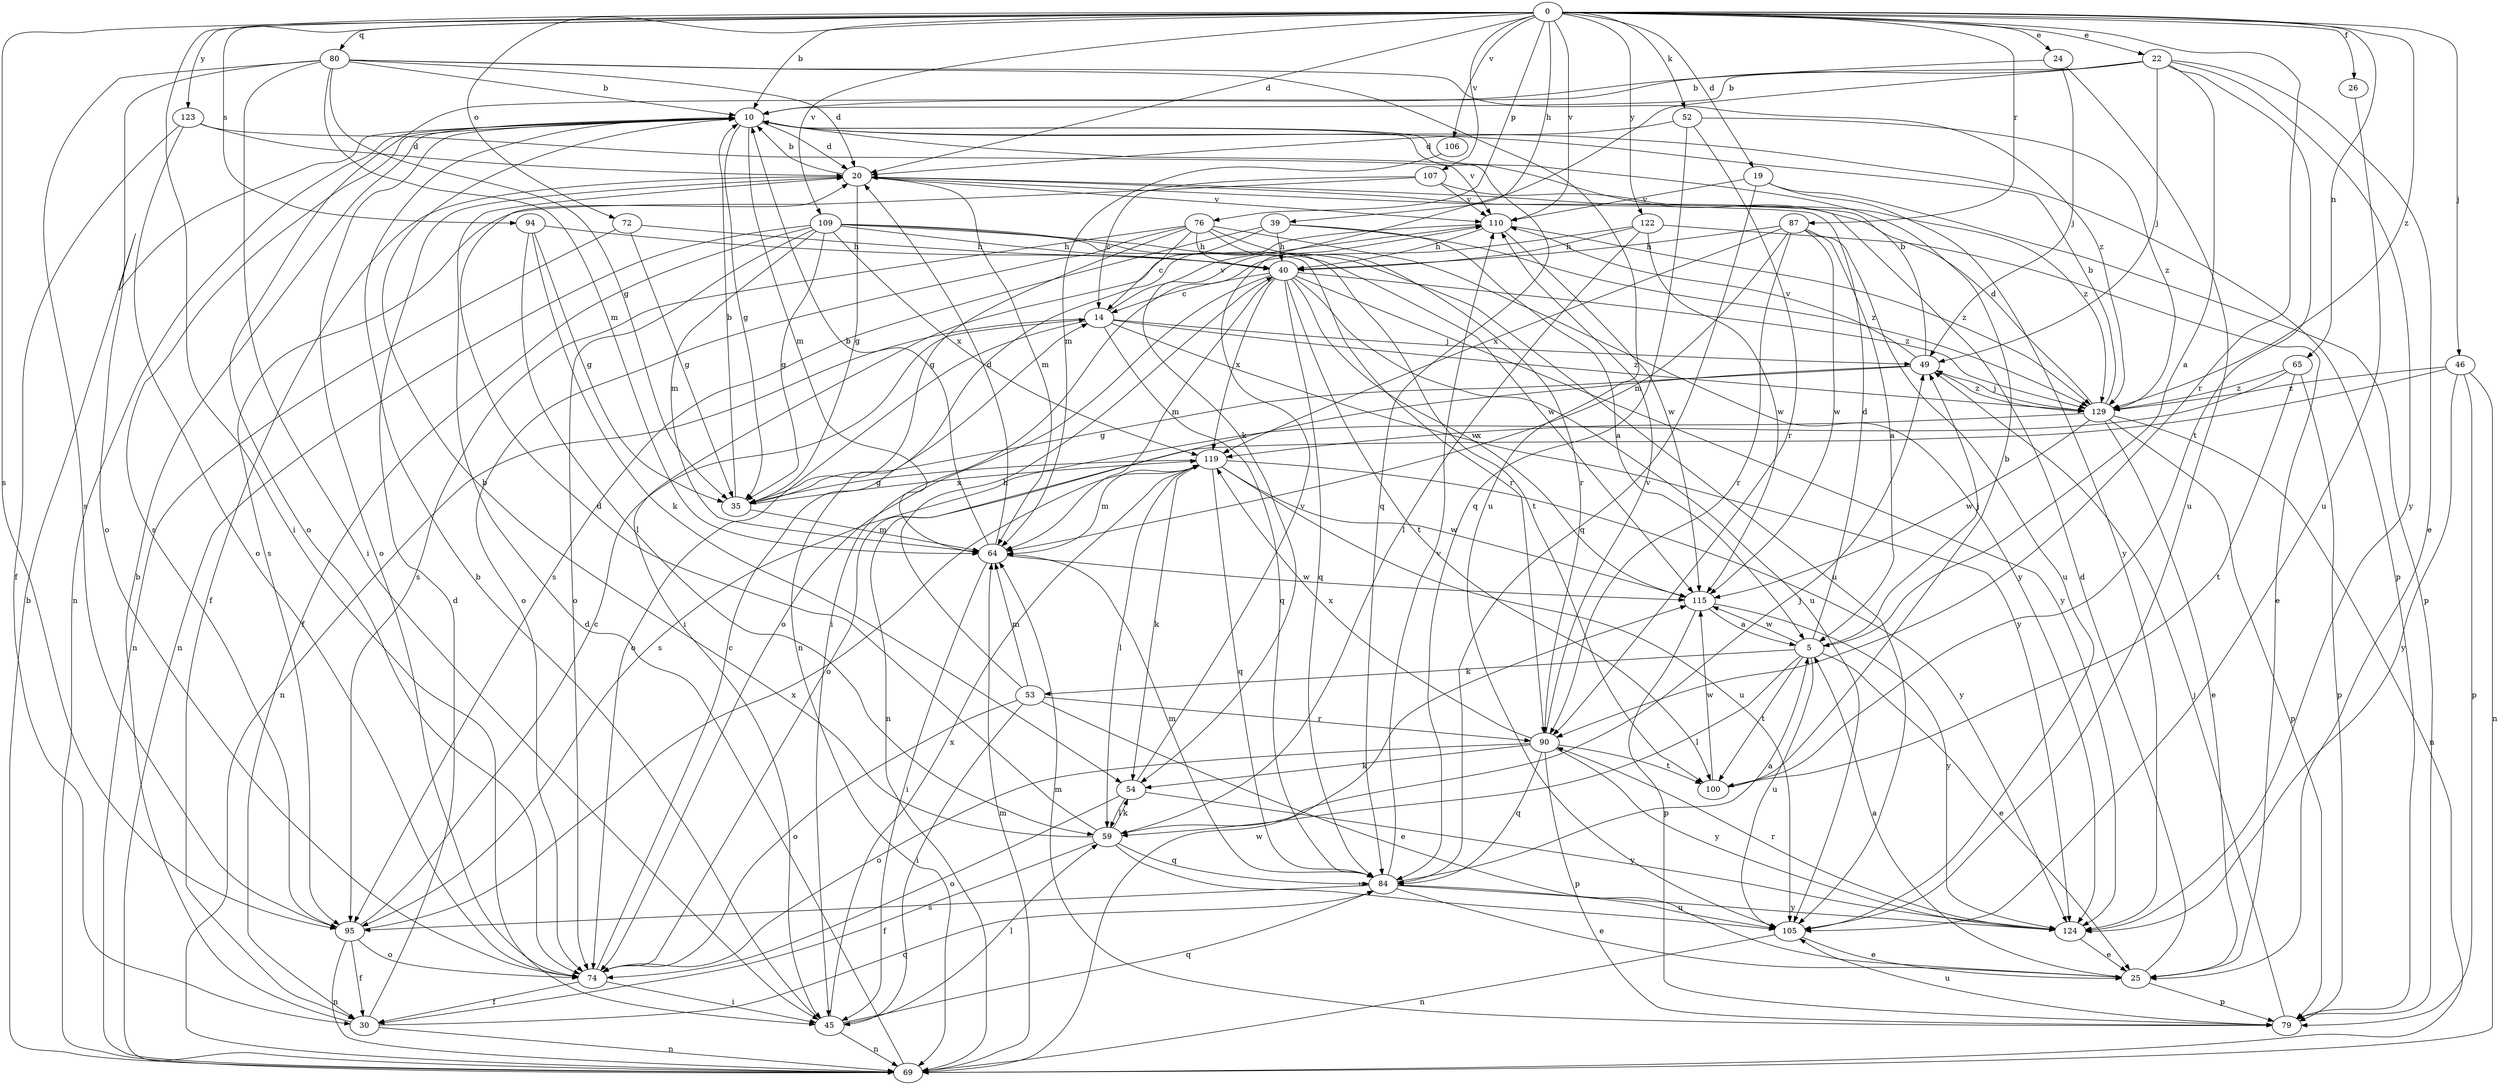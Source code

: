 strict digraph  {
0;
5;
10;
14;
19;
20;
22;
24;
25;
26;
30;
35;
39;
40;
45;
46;
49;
52;
53;
54;
59;
64;
65;
69;
72;
74;
76;
79;
80;
84;
87;
90;
94;
95;
100;
105;
106;
107;
109;
110;
115;
119;
122;
123;
124;
129;
0 -> 10  [label=b];
0 -> 19  [label=d];
0 -> 20  [label=d];
0 -> 22  [label=e];
0 -> 24  [label=e];
0 -> 26  [label=f];
0 -> 39  [label=h];
0 -> 45  [label=i];
0 -> 46  [label=j];
0 -> 52  [label=k];
0 -> 65  [label=n];
0 -> 72  [label=o];
0 -> 76  [label=p];
0 -> 80  [label=q];
0 -> 87  [label=r];
0 -> 90  [label=r];
0 -> 94  [label=s];
0 -> 95  [label=s];
0 -> 106  [label=v];
0 -> 107  [label=v];
0 -> 109  [label=v];
0 -> 110  [label=v];
0 -> 122  [label=y];
0 -> 123  [label=y];
0 -> 129  [label=z];
5 -> 20  [label=d];
5 -> 25  [label=e];
5 -> 49  [label=j];
5 -> 53  [label=k];
5 -> 59  [label=l];
5 -> 100  [label=t];
5 -> 105  [label=u];
5 -> 115  [label=w];
10 -> 20  [label=d];
10 -> 35  [label=g];
10 -> 64  [label=m];
10 -> 69  [label=n];
10 -> 74  [label=o];
10 -> 79  [label=p];
10 -> 84  [label=q];
10 -> 95  [label=s];
14 -> 49  [label=j];
14 -> 69  [label=n];
14 -> 74  [label=o];
14 -> 84  [label=q];
14 -> 110  [label=v];
14 -> 124  [label=y];
14 -> 129  [label=z];
19 -> 79  [label=p];
19 -> 84  [label=q];
19 -> 110  [label=v];
19 -> 124  [label=y];
20 -> 10  [label=b];
20 -> 30  [label=f];
20 -> 35  [label=g];
20 -> 64  [label=m];
20 -> 110  [label=v];
22 -> 5  [label=a];
22 -> 10  [label=b];
22 -> 25  [label=e];
22 -> 49  [label=j];
22 -> 54  [label=k];
22 -> 74  [label=o];
22 -> 100  [label=t];
22 -> 124  [label=y];
24 -> 10  [label=b];
24 -> 49  [label=j];
24 -> 105  [label=u];
25 -> 5  [label=a];
25 -> 20  [label=d];
25 -> 79  [label=p];
26 -> 105  [label=u];
30 -> 10  [label=b];
30 -> 20  [label=d];
30 -> 69  [label=n];
30 -> 84  [label=q];
35 -> 10  [label=b];
35 -> 64  [label=m];
35 -> 119  [label=x];
39 -> 5  [label=a];
39 -> 40  [label=h];
39 -> 45  [label=i];
39 -> 95  [label=s];
39 -> 129  [label=z];
40 -> 14  [label=c];
40 -> 64  [label=m];
40 -> 74  [label=o];
40 -> 84  [label=q];
40 -> 100  [label=t];
40 -> 105  [label=u];
40 -> 115  [label=w];
40 -> 119  [label=x];
40 -> 124  [label=y];
40 -> 129  [label=z];
45 -> 10  [label=b];
45 -> 59  [label=l];
45 -> 69  [label=n];
45 -> 84  [label=q];
45 -> 119  [label=x];
46 -> 69  [label=n];
46 -> 74  [label=o];
46 -> 79  [label=p];
46 -> 124  [label=y];
46 -> 129  [label=z];
49 -> 10  [label=b];
49 -> 35  [label=g];
49 -> 69  [label=n];
49 -> 110  [label=v];
49 -> 129  [label=z];
52 -> 20  [label=d];
52 -> 84  [label=q];
52 -> 90  [label=r];
52 -> 129  [label=z];
53 -> 25  [label=e];
53 -> 40  [label=h];
53 -> 45  [label=i];
53 -> 64  [label=m];
53 -> 74  [label=o];
53 -> 90  [label=r];
54 -> 59  [label=l];
54 -> 74  [label=o];
54 -> 110  [label=v];
54 -> 124  [label=y];
59 -> 10  [label=b];
59 -> 20  [label=d];
59 -> 30  [label=f];
59 -> 49  [label=j];
59 -> 54  [label=k];
59 -> 84  [label=q];
59 -> 105  [label=u];
64 -> 10  [label=b];
64 -> 20  [label=d];
64 -> 45  [label=i];
64 -> 115  [label=w];
65 -> 79  [label=p];
65 -> 95  [label=s];
65 -> 100  [label=t];
65 -> 129  [label=z];
69 -> 10  [label=b];
69 -> 20  [label=d];
69 -> 64  [label=m];
69 -> 115  [label=w];
72 -> 35  [label=g];
72 -> 40  [label=h];
72 -> 69  [label=n];
74 -> 14  [label=c];
74 -> 30  [label=f];
74 -> 45  [label=i];
76 -> 14  [label=c];
76 -> 35  [label=g];
76 -> 40  [label=h];
76 -> 74  [label=o];
76 -> 90  [label=r];
76 -> 95  [label=s];
76 -> 100  [label=t];
76 -> 124  [label=y];
79 -> 49  [label=j];
79 -> 64  [label=m];
79 -> 105  [label=u];
80 -> 10  [label=b];
80 -> 20  [label=d];
80 -> 35  [label=g];
80 -> 45  [label=i];
80 -> 64  [label=m];
80 -> 74  [label=o];
80 -> 95  [label=s];
80 -> 105  [label=u];
80 -> 129  [label=z];
84 -> 5  [label=a];
84 -> 25  [label=e];
84 -> 64  [label=m];
84 -> 95  [label=s];
84 -> 105  [label=u];
84 -> 110  [label=v];
84 -> 124  [label=y];
87 -> 5  [label=a];
87 -> 40  [label=h];
87 -> 64  [label=m];
87 -> 90  [label=r];
87 -> 105  [label=u];
87 -> 115  [label=w];
87 -> 119  [label=x];
90 -> 54  [label=k];
90 -> 74  [label=o];
90 -> 79  [label=p];
90 -> 84  [label=q];
90 -> 100  [label=t];
90 -> 110  [label=v];
90 -> 119  [label=x];
90 -> 124  [label=y];
94 -> 35  [label=g];
94 -> 40  [label=h];
94 -> 54  [label=k];
94 -> 59  [label=l];
95 -> 14  [label=c];
95 -> 30  [label=f];
95 -> 69  [label=n];
95 -> 74  [label=o];
95 -> 119  [label=x];
100 -> 10  [label=b];
100 -> 115  [label=w];
105 -> 25  [label=e];
105 -> 69  [label=n];
106 -> 64  [label=m];
107 -> 14  [label=c];
107 -> 95  [label=s];
107 -> 110  [label=v];
107 -> 129  [label=z];
109 -> 30  [label=f];
109 -> 35  [label=g];
109 -> 40  [label=h];
109 -> 64  [label=m];
109 -> 69  [label=n];
109 -> 74  [label=o];
109 -> 90  [label=r];
109 -> 105  [label=u];
109 -> 115  [label=w];
109 -> 119  [label=x];
110 -> 40  [label=h];
110 -> 69  [label=n];
110 -> 115  [label=w];
110 -> 129  [label=z];
115 -> 5  [label=a];
115 -> 79  [label=p];
115 -> 124  [label=y];
119 -> 35  [label=g];
119 -> 54  [label=k];
119 -> 59  [label=l];
119 -> 64  [label=m];
119 -> 84  [label=q];
119 -> 105  [label=u];
119 -> 115  [label=w];
119 -> 124  [label=y];
122 -> 25  [label=e];
122 -> 40  [label=h];
122 -> 45  [label=i];
122 -> 59  [label=l];
122 -> 115  [label=w];
123 -> 20  [label=d];
123 -> 30  [label=f];
123 -> 74  [label=o];
123 -> 110  [label=v];
124 -> 25  [label=e];
124 -> 90  [label=r];
129 -> 10  [label=b];
129 -> 20  [label=d];
129 -> 25  [label=e];
129 -> 49  [label=j];
129 -> 69  [label=n];
129 -> 79  [label=p];
129 -> 115  [label=w];
129 -> 119  [label=x];
}
